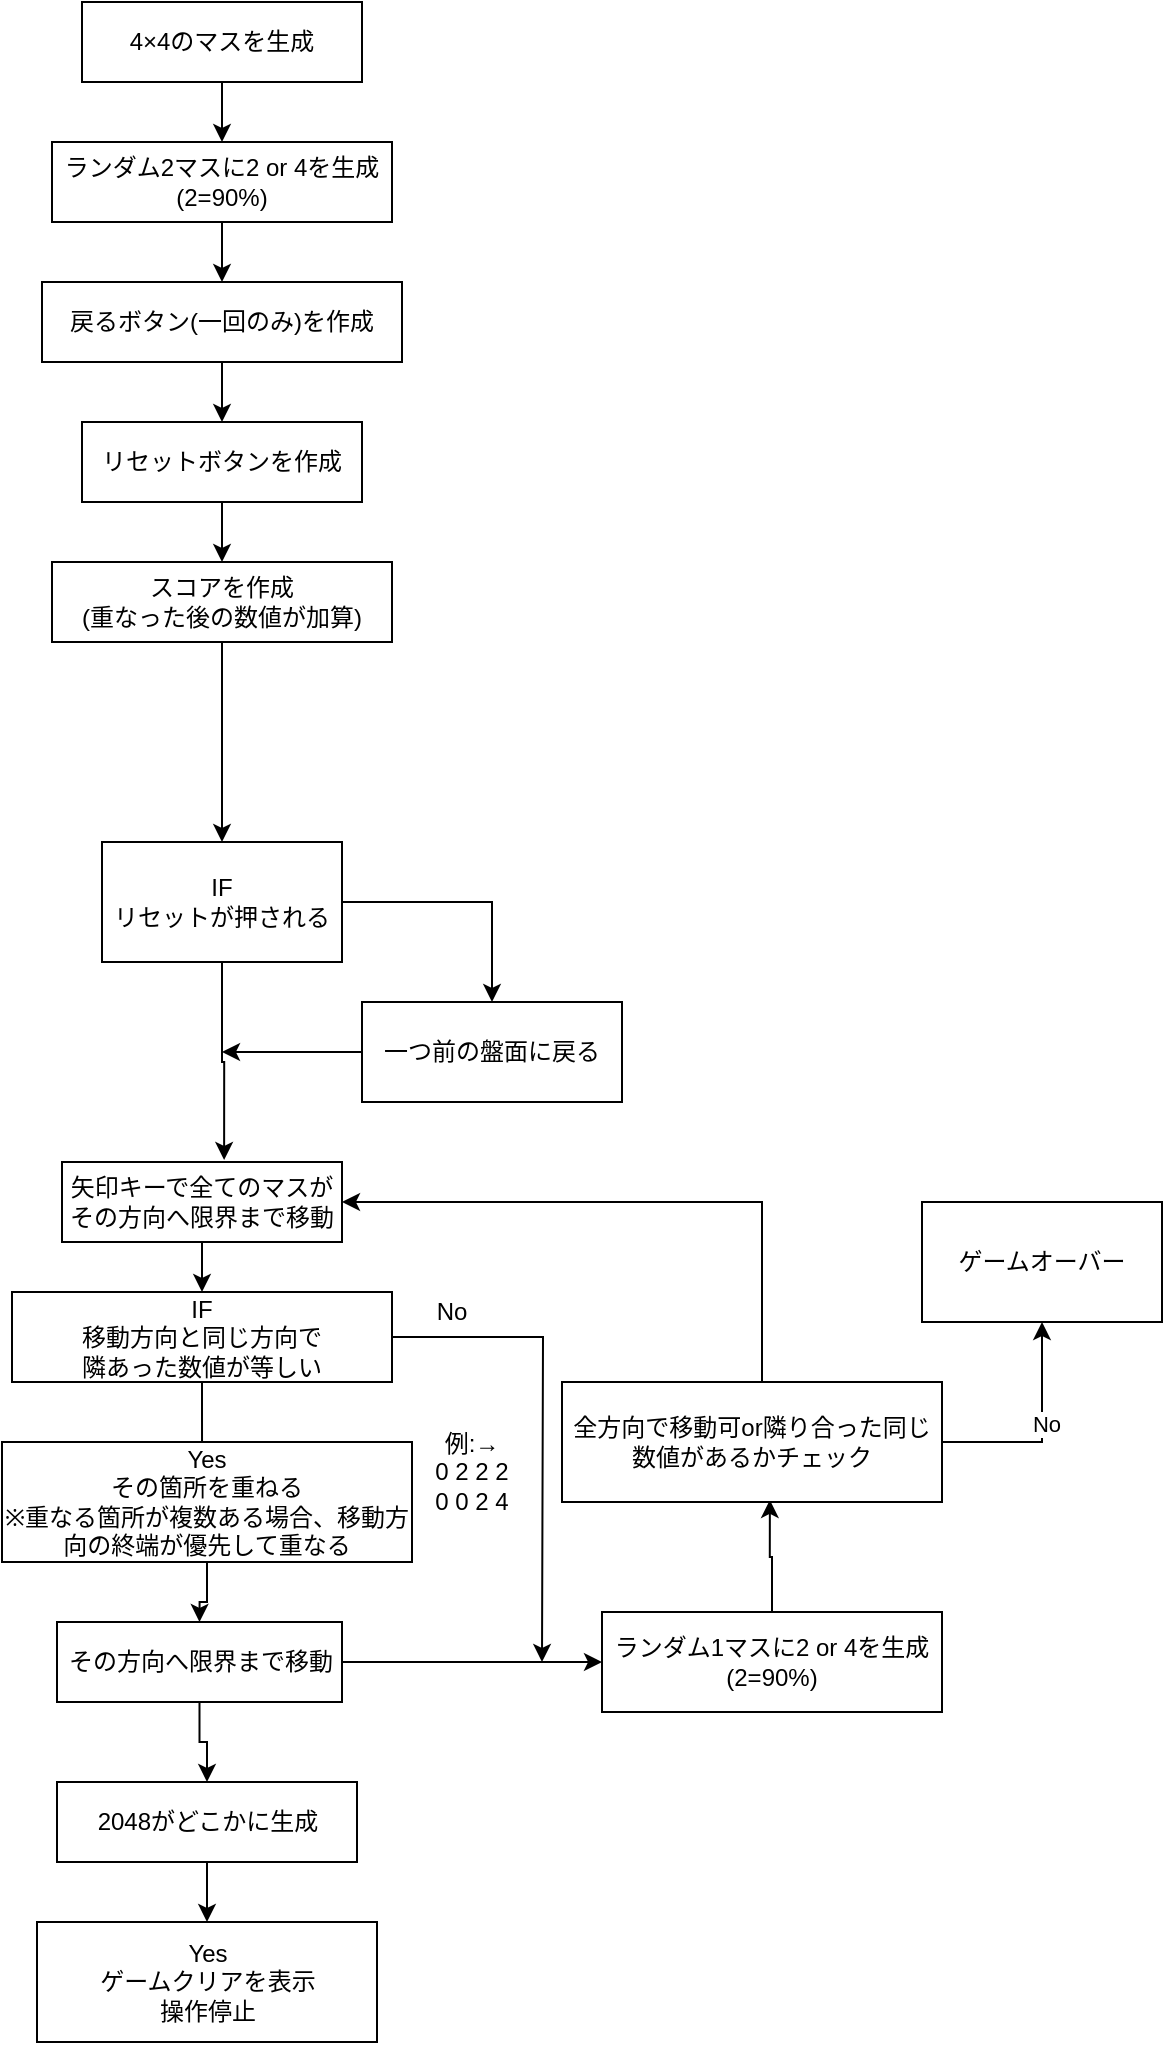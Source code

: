 <mxfile version="20.8.16" type="device"><diagram name="ページ1" id="QJfpbCzWkFpWDkLAN0Jk"><mxGraphModel dx="712" dy="820" grid="1" gridSize="10" guides="1" tooltips="1" connect="1" arrows="1" fold="1" page="1" pageScale="1" pageWidth="827" pageHeight="1169" math="0" shadow="0"><root><mxCell id="0"/><mxCell id="1" parent="0"/><mxCell id="3k6IV7M2fsLrk0OvSuVF-27" style="edgeStyle=orthogonalEdgeStyle;rounded=0;orthogonalLoop=1;jettySize=auto;html=1;entryX=0.5;entryY=0;entryDx=0;entryDy=0;" parent="1" source="3k6IV7M2fsLrk0OvSuVF-1" target="3k6IV7M2fsLrk0OvSuVF-2" edge="1"><mxGeometry relative="1" as="geometry"/></mxCell><mxCell id="3k6IV7M2fsLrk0OvSuVF-1" value="&lt;font style=&quot;vertical-align: inherit;&quot;&gt;&lt;font style=&quot;vertical-align: inherit;&quot;&gt;4×4のマスを生成&lt;br&gt;&lt;/font&gt;&lt;/font&gt;" style="rounded=0;whiteSpace=wrap;html=1;" parent="1" vertex="1"><mxGeometry x="320" y="60" width="140" height="40" as="geometry"/></mxCell><mxCell id="3k6IV7M2fsLrk0OvSuVF-28" style="edgeStyle=orthogonalEdgeStyle;rounded=0;orthogonalLoop=1;jettySize=auto;html=1;entryX=0.5;entryY=0;entryDx=0;entryDy=0;" parent="1" source="3k6IV7M2fsLrk0OvSuVF-2" target="3k6IV7M2fsLrk0OvSuVF-3" edge="1"><mxGeometry relative="1" as="geometry"/></mxCell><mxCell id="3k6IV7M2fsLrk0OvSuVF-2" value="&lt;font style=&quot;vertical-align: inherit;&quot;&gt;&lt;font style=&quot;vertical-align: inherit;&quot;&gt;ランダム2マスに2 or 4を生成&lt;br&gt;(2=90%)&lt;br&gt;&lt;/font&gt;&lt;/font&gt;" style="rounded=0;whiteSpace=wrap;html=1;" parent="1" vertex="1"><mxGeometry x="305" y="130" width="170" height="40" as="geometry"/></mxCell><mxCell id="3k6IV7M2fsLrk0OvSuVF-29" style="edgeStyle=orthogonalEdgeStyle;rounded=0;orthogonalLoop=1;jettySize=auto;html=1;exitX=0.5;exitY=1;exitDx=0;exitDy=0;entryX=0.5;entryY=0;entryDx=0;entryDy=0;" parent="1" source="3k6IV7M2fsLrk0OvSuVF-3" target="3k6IV7M2fsLrk0OvSuVF-4" edge="1"><mxGeometry relative="1" as="geometry"/></mxCell><mxCell id="3k6IV7M2fsLrk0OvSuVF-3" value="&lt;font style=&quot;vertical-align: inherit;&quot;&gt;&lt;font style=&quot;vertical-align: inherit;&quot;&gt;戻るボタン(一回のみ)を作成&lt;br&gt;&lt;/font&gt;&lt;/font&gt;" style="rounded=0;whiteSpace=wrap;html=1;" parent="1" vertex="1"><mxGeometry x="300" y="200" width="180" height="40" as="geometry"/></mxCell><mxCell id="3k6IV7M2fsLrk0OvSuVF-30" style="edgeStyle=orthogonalEdgeStyle;rounded=0;orthogonalLoop=1;jettySize=auto;html=1;exitX=0.5;exitY=1;exitDx=0;exitDy=0;entryX=0.5;entryY=0;entryDx=0;entryDy=0;" parent="1" source="3k6IV7M2fsLrk0OvSuVF-4" target="3k6IV7M2fsLrk0OvSuVF-5" edge="1"><mxGeometry relative="1" as="geometry"><mxPoint x="390.333" y="330.0" as="targetPoint"/><Array as="points"/></mxGeometry></mxCell><mxCell id="3k6IV7M2fsLrk0OvSuVF-4" value="&lt;font style=&quot;vertical-align: inherit;&quot;&gt;&lt;font style=&quot;vertical-align: inherit;&quot;&gt;リセットボタンを作成&lt;br&gt;&lt;/font&gt;&lt;/font&gt;" style="rounded=0;whiteSpace=wrap;html=1;" parent="1" vertex="1"><mxGeometry x="320" y="270" width="140" height="40" as="geometry"/></mxCell><mxCell id="ogkFOz5_uaUxleeNC0A4-14" style="edgeStyle=orthogonalEdgeStyle;rounded=0;orthogonalLoop=1;jettySize=auto;html=1;entryX=0.5;entryY=0;entryDx=0;entryDy=0;" edge="1" parent="1" source="3k6IV7M2fsLrk0OvSuVF-5" target="3k6IV7M2fsLrk0OvSuVF-46"><mxGeometry relative="1" as="geometry"/></mxCell><mxCell id="3k6IV7M2fsLrk0OvSuVF-5" value="&lt;font style=&quot;vertical-align: inherit;&quot;&gt;&lt;font style=&quot;vertical-align: inherit;&quot;&gt;スコアを作成&lt;br&gt;(重なった後の数値が加算)&lt;br&gt;&lt;/font&gt;&lt;/font&gt;" style="rounded=0;whiteSpace=wrap;html=1;" parent="1" vertex="1"><mxGeometry x="305" y="340" width="170" height="40" as="geometry"/></mxCell><mxCell id="3k6IV7M2fsLrk0OvSuVF-25" style="edgeStyle=orthogonalEdgeStyle;rounded=0;orthogonalLoop=1;jettySize=auto;html=1;entryX=0.5;entryY=0;entryDx=0;entryDy=0;" parent="1" source="3k6IV7M2fsLrk0OvSuVF-7" target="3k6IV7M2fsLrk0OvSuVF-8" edge="1"><mxGeometry relative="1" as="geometry"/></mxCell><mxCell id="3k6IV7M2fsLrk0OvSuVF-7" value="&lt;font style=&quot;vertical-align: inherit;&quot;&gt;&lt;font style=&quot;vertical-align: inherit;&quot;&gt;矢印キーで全てのマスがその方向へ限界まで移動&lt;br&gt;&lt;/font&gt;&lt;/font&gt;" style="rounded=0;whiteSpace=wrap;html=1;" parent="1" vertex="1"><mxGeometry x="310" y="640" width="140" height="40" as="geometry"/></mxCell><mxCell id="ogkFOz5_uaUxleeNC0A4-2" style="edgeStyle=orthogonalEdgeStyle;rounded=0;orthogonalLoop=1;jettySize=auto;html=1;entryX=0.488;entryY=0.5;entryDx=0;entryDy=0;entryPerimeter=0;" edge="1" parent="1" source="3k6IV7M2fsLrk0OvSuVF-8" target="3k6IV7M2fsLrk0OvSuVF-20"><mxGeometry relative="1" as="geometry"/></mxCell><mxCell id="ogkFOz5_uaUxleeNC0A4-4" style="edgeStyle=orthogonalEdgeStyle;rounded=0;orthogonalLoop=1;jettySize=auto;html=1;" edge="1" parent="1" source="3k6IV7M2fsLrk0OvSuVF-8"><mxGeometry relative="1" as="geometry"><mxPoint x="550" y="890" as="targetPoint"/></mxGeometry></mxCell><mxCell id="3k6IV7M2fsLrk0OvSuVF-8" value="&lt;font style=&quot;vertical-align: inherit;&quot;&gt;&lt;font style=&quot;vertical-align: inherit;&quot;&gt;IF&lt;br&gt;移動方向と同じ方向で&lt;br&gt;隣あった数値が等しい&lt;br&gt;&lt;/font&gt;&lt;/font&gt;" style="rounded=0;whiteSpace=wrap;html=1;" parent="1" vertex="1"><mxGeometry x="285" y="705" width="190" height="45" as="geometry"/></mxCell><mxCell id="3k6IV7M2fsLrk0OvSuVF-22" style="edgeStyle=orthogonalEdgeStyle;rounded=0;orthogonalLoop=1;jettySize=auto;html=1;entryX=0.5;entryY=0;entryDx=0;entryDy=0;" parent="1" source="3k6IV7M2fsLrk0OvSuVF-20" target="3k6IV7M2fsLrk0OvSuVF-23" edge="1"><mxGeometry relative="1" as="geometry"><mxPoint x="382.5" y="880" as="targetPoint"/></mxGeometry></mxCell><mxCell id="3k6IV7M2fsLrk0OvSuVF-20" value="Yes&lt;br&gt;その箇所を重ねる&lt;br&gt;※重なる箇所が複数ある場合、移動方向の終端が優先して重なる" style="whiteSpace=wrap;html=1;rounded=0;" parent="1" vertex="1"><mxGeometry x="280" y="780" width="205" height="60" as="geometry"/></mxCell><mxCell id="3k6IV7M2fsLrk0OvSuVF-36" style="edgeStyle=orthogonalEdgeStyle;rounded=0;orthogonalLoop=1;jettySize=auto;html=1;entryX=0.5;entryY=0;entryDx=0;entryDy=0;" parent="1" source="3k6IV7M2fsLrk0OvSuVF-23" target="3k6IV7M2fsLrk0OvSuVF-35" edge="1"><mxGeometry relative="1" as="geometry"/></mxCell><mxCell id="ogkFOz5_uaUxleeNC0A4-11" style="edgeStyle=orthogonalEdgeStyle;rounded=0;orthogonalLoop=1;jettySize=auto;html=1;exitX=1;exitY=0.5;exitDx=0;exitDy=0;entryX=0;entryY=0.5;entryDx=0;entryDy=0;" edge="1" parent="1" source="3k6IV7M2fsLrk0OvSuVF-23" target="ogkFOz5_uaUxleeNC0A4-1"><mxGeometry relative="1" as="geometry"/></mxCell><mxCell id="3k6IV7M2fsLrk0OvSuVF-23" value="その方向へ限界まで移動" style="whiteSpace=wrap;html=1;rounded=0;" parent="1" vertex="1"><mxGeometry x="307.5" y="870" width="142.5" height="40" as="geometry"/></mxCell><mxCell id="3k6IV7M2fsLrk0OvSuVF-24" value="例:→&lt;br&gt;0 2 2 2&lt;br&gt;0 0 2 4" style="text;html=1;strokeColor=none;fillColor=none;align=center;verticalAlign=middle;whiteSpace=wrap;rounded=0;" parent="1" vertex="1"><mxGeometry x="485" y="780" width="60" height="30" as="geometry"/></mxCell><mxCell id="3k6IV7M2fsLrk0OvSuVF-38" value="" style="edgeStyle=orthogonalEdgeStyle;rounded=0;orthogonalLoop=1;jettySize=auto;html=1;" parent="1" source="3k6IV7M2fsLrk0OvSuVF-35" target="3k6IV7M2fsLrk0OvSuVF-37" edge="1"><mxGeometry relative="1" as="geometry"><Array as="points"><mxPoint x="382.5" y="1010"/><mxPoint x="382.5" y="1010"/></Array></mxGeometry></mxCell><mxCell id="3k6IV7M2fsLrk0OvSuVF-35" value="2048がどこかに生成" style="rounded=0;whiteSpace=wrap;html=1;" parent="1" vertex="1"><mxGeometry x="307.5" y="950" width="150" height="40" as="geometry"/></mxCell><mxCell id="3k6IV7M2fsLrk0OvSuVF-37" value="Yes&lt;br&gt;ゲームクリアを表示&lt;br&gt;操作停止" style="whiteSpace=wrap;html=1;rounded=0;" parent="1" vertex="1"><mxGeometry x="297.5" y="1020" width="170" height="60" as="geometry"/></mxCell><mxCell id="3k6IV7M2fsLrk0OvSuVF-44" value="No" style="text;html=1;strokeColor=none;fillColor=none;align=center;verticalAlign=middle;whiteSpace=wrap;rounded=0;" parent="1" vertex="1"><mxGeometry x="475" y="700" width="60" height="30" as="geometry"/></mxCell><mxCell id="3k6IV7M2fsLrk0OvSuVF-48" style="edgeStyle=orthogonalEdgeStyle;rounded=0;orthogonalLoop=1;jettySize=auto;html=1;" parent="1" source="3k6IV7M2fsLrk0OvSuVF-46" target="3k6IV7M2fsLrk0OvSuVF-47" edge="1"><mxGeometry relative="1" as="geometry"/></mxCell><mxCell id="ogkFOz5_uaUxleeNC0A4-15" style="edgeStyle=orthogonalEdgeStyle;rounded=0;orthogonalLoop=1;jettySize=auto;html=1;entryX=0.579;entryY=-0.025;entryDx=0;entryDy=0;entryPerimeter=0;" edge="1" parent="1" source="3k6IV7M2fsLrk0OvSuVF-46" target="3k6IV7M2fsLrk0OvSuVF-7"><mxGeometry relative="1" as="geometry"/></mxCell><mxCell id="3k6IV7M2fsLrk0OvSuVF-46" value="IF&lt;br&gt;リセットが押される" style="rounded=0;whiteSpace=wrap;html=1;" parent="1" vertex="1"><mxGeometry x="330" y="480" width="120" height="60" as="geometry"/></mxCell><mxCell id="3k6IV7M2fsLrk0OvSuVF-49" style="edgeStyle=orthogonalEdgeStyle;rounded=0;orthogonalLoop=1;jettySize=auto;html=1;" parent="1" source="3k6IV7M2fsLrk0OvSuVF-47" edge="1"><mxGeometry relative="1" as="geometry"><mxPoint x="390.0" y="585" as="targetPoint"/></mxGeometry></mxCell><mxCell id="3k6IV7M2fsLrk0OvSuVF-47" value="一つ前の盤面に戻る" style="rounded=0;whiteSpace=wrap;html=1;" parent="1" vertex="1"><mxGeometry x="460" y="560" width="130" height="50" as="geometry"/></mxCell><mxCell id="ogkFOz5_uaUxleeNC0A4-12" style="edgeStyle=orthogonalEdgeStyle;rounded=0;orthogonalLoop=1;jettySize=auto;html=1;entryX=0.547;entryY=0.983;entryDx=0;entryDy=0;entryPerimeter=0;" edge="1" parent="1" source="ogkFOz5_uaUxleeNC0A4-1" target="ogkFOz5_uaUxleeNC0A4-5"><mxGeometry relative="1" as="geometry"/></mxCell><mxCell id="ogkFOz5_uaUxleeNC0A4-1" value="ランダム1マスに2 or 4を生成&lt;br style=&quot;border-color: var(--border-color);&quot;&gt;(2=90%)" style="rounded=0;whiteSpace=wrap;html=1;" vertex="1" parent="1"><mxGeometry x="580" y="865" width="170" height="50" as="geometry"/></mxCell><mxCell id="ogkFOz5_uaUxleeNC0A4-8" style="edgeStyle=orthogonalEdgeStyle;rounded=0;orthogonalLoop=1;jettySize=auto;html=1;entryX=0.5;entryY=1;entryDx=0;entryDy=0;" edge="1" parent="1" source="ogkFOz5_uaUxleeNC0A4-5" target="ogkFOz5_uaUxleeNC0A4-7"><mxGeometry relative="1" as="geometry"><mxPoint x="820" y="780" as="targetPoint"/><Array as="points"><mxPoint x="800" y="780"/></Array></mxGeometry></mxCell><mxCell id="ogkFOz5_uaUxleeNC0A4-9" value="No" style="edgeLabel;html=1;align=center;verticalAlign=middle;resizable=0;points=[];" vertex="1" connectable="0" parent="ogkFOz5_uaUxleeNC0A4-8"><mxGeometry x="0.073" y="-2" relative="1" as="geometry"><mxPoint as="offset"/></mxGeometry></mxCell><mxCell id="ogkFOz5_uaUxleeNC0A4-13" style="edgeStyle=orthogonalEdgeStyle;rounded=0;orthogonalLoop=1;jettySize=auto;html=1;entryX=1;entryY=0.5;entryDx=0;entryDy=0;" edge="1" parent="1" source="ogkFOz5_uaUxleeNC0A4-5" target="3k6IV7M2fsLrk0OvSuVF-7"><mxGeometry relative="1" as="geometry"><Array as="points"><mxPoint x="660" y="660"/></Array></mxGeometry></mxCell><mxCell id="ogkFOz5_uaUxleeNC0A4-5" value="全方向で移動可or隣り合った同じ数値があるかチェック" style="rounded=0;whiteSpace=wrap;html=1;" vertex="1" parent="1"><mxGeometry x="560" y="750" width="190" height="60" as="geometry"/></mxCell><mxCell id="ogkFOz5_uaUxleeNC0A4-7" value="ゲームオーバー" style="rounded=0;whiteSpace=wrap;html=1;" vertex="1" parent="1"><mxGeometry x="740" y="660" width="120" height="60" as="geometry"/></mxCell><mxCell id="ogkFOz5_uaUxleeNC0A4-10" style="edgeStyle=orthogonalEdgeStyle;rounded=0;orthogonalLoop=1;jettySize=auto;html=1;exitX=0.5;exitY=1;exitDx=0;exitDy=0;" edge="1" parent="1" source="3k6IV7M2fsLrk0OvSuVF-44" target="3k6IV7M2fsLrk0OvSuVF-44"><mxGeometry relative="1" as="geometry"/></mxCell></root></mxGraphModel></diagram></mxfile>